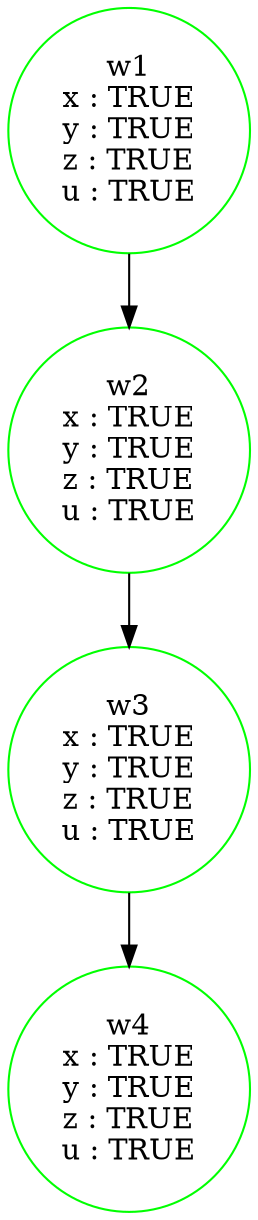 digraph "Graph" {
	graph [bb="0,0,518,117.38"];
	node [color=black,
		label=LABEL
	];
	w1	 [color=green,
		height=1.6303,
		label="w1
x : TRUE
y : TRUE
z : TRUE
u : TRUE
",
		pos="58,58.69",
		width=1.6111];
	w2	 [color=green,
		height=1.6303,
		label="w2
x : TRUE
y : TRUE
z : TRUE
u : TRUE
",
		pos="192,58.69",
		width=1.6111];
	w1 -> w2	 [pos="e,115.98,424.15 115.98,459.97 115.98,451.53 115.98,442.78 115.98,434.17;e,133.89,58.69 116.1,58.69 118.7,58.69 121.29,58.69 123.88,\
58.69"];
	w3	 [color=green,
		height=1.6303,
		label="w3
x : TRUE
y : TRUE
z : TRUE
u : TRUE
",
		pos="326,58.69",
		width=1.6111];
	w2 -> w3	 [pos="e,115.98,270.77 115.98,306.59 115.98,298.15 115.98,289.4 115.98,280.79;e,267.89,58.69 250.1,58.69 252.7,58.69 255.29,58.69 257.88,\
58.69"];
	w4	 [color=green,
		height=1.6303,
		label="w4
x : TRUE
y : TRUE
z : TRUE
u : TRUE
",
		pos="460,58.69",
		width=1.6111];
	w3 -> w4	 [pos="e,115.98,117.39 115.98,153.21 115.98,144.77 115.98,136.02 115.98,127.41;e,401.89,58.69 384.1,58.69 386.7,58.69 389.29,58.69 391.88,\
58.69"];
}
